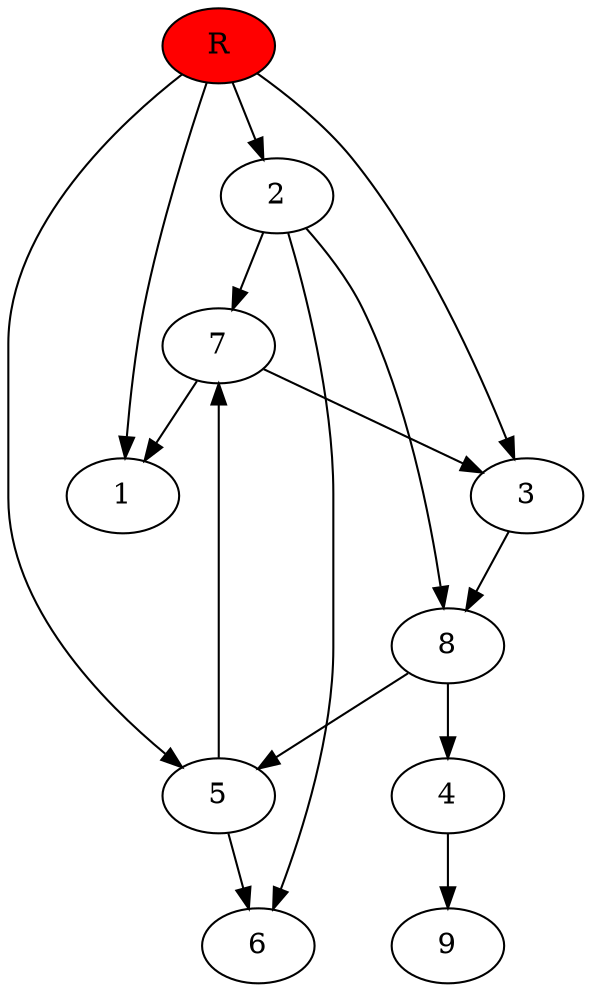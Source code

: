 digraph prb17162 {
	1
	2
	3
	4
	5
	6
	7
	8
	R [fillcolor="#ff0000" style=filled]
	2 -> 6
	2 -> 7
	2 -> 8
	3 -> 8
	4 -> 9
	5 -> 6
	5 -> 7
	7 -> 1
	7 -> 3
	8 -> 4
	8 -> 5
	R -> 1
	R -> 2
	R -> 3
	R -> 5
}
